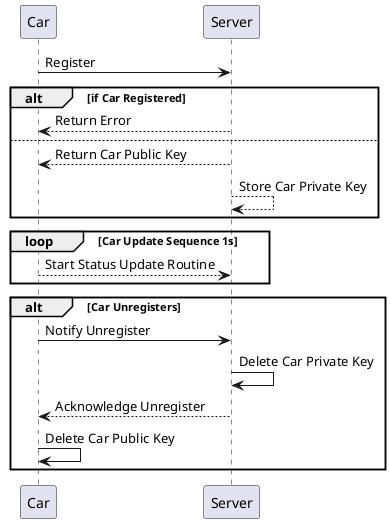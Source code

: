 @startuml

Car -> Server: Register
alt if Car Registered
Server --> Car: Return Error
else
Server --> Car: Return Car Public Key
Server --> Server: Store Car Private Key
end

loop Car Update Sequence 1s
Car --> Server : Start Status Update Routine
end

alt Car Unregisters
Car -> Server : Notify Unregister
Server -> Server : Delete Car Private Key
Server --> Car : Acknowledge Unregister
Car -> Car: Delete Car Public Key
end
@enduml

